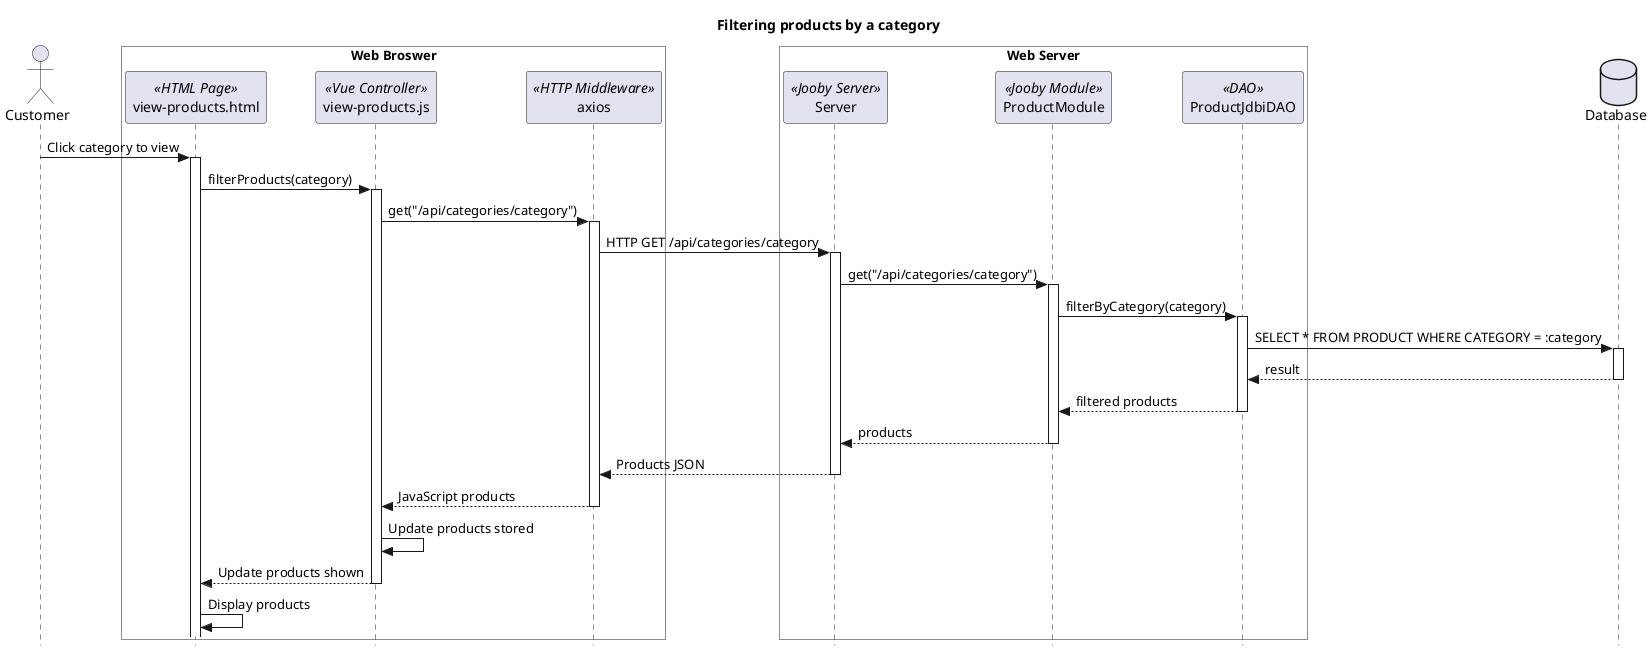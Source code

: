 @startuml
    title Filtering products by a category
    skinparam style strictuml


    actor Customer as cust
    box "Web Broswer" #white
    participant "view-products.html" as vp_html <<HTML Page>>
    participant "view-products.js" as vp_js <<Vue Controller>>
    participant "axios" as ax <<HTTP Middleware>>
    end box
    box "Web Server" #white
    participant "Server" as sr <<Jooby Server>>
    participant "ProductModule" as PM <<Jooby Module>>
    participant "ProductJdbiDAO" as dao <<DAO>>
    end box
    database Database as db


    cust -> vp_html: Click category to view
    activate vp_html

    vp_html -> vp_js: filterProducts(category)
    activate vp_js

    vp_js -> ax: get("/api/categories/category")
    activate ax

    ax -> sr: HTTP GET /api/categories/category
    activate sr

    sr -> PM: get("/api/categories/category")
    activate PM

    PM -> dao: filterByCategory(category)
    activate dao
    
    dao -> db: SELECT * FROM PRODUCT WHERE CATEGORY = :category
    activate db
    
    db --> dao: result
    deactivate db

    dao --> PM: filtered products
    deactivate dao

    PM --> sr: products
    deactivate PM

    sr --> ax: Products JSON
    deactivate sr

    ax --> vp_js: JavaScript products
    deactivate ax

    vp_js -> vp_js: Update products stored

    vp_js --> vp_html: Update products shown
    deactivate vp_js

    vp_html -> vp_html: Display products

@enduml